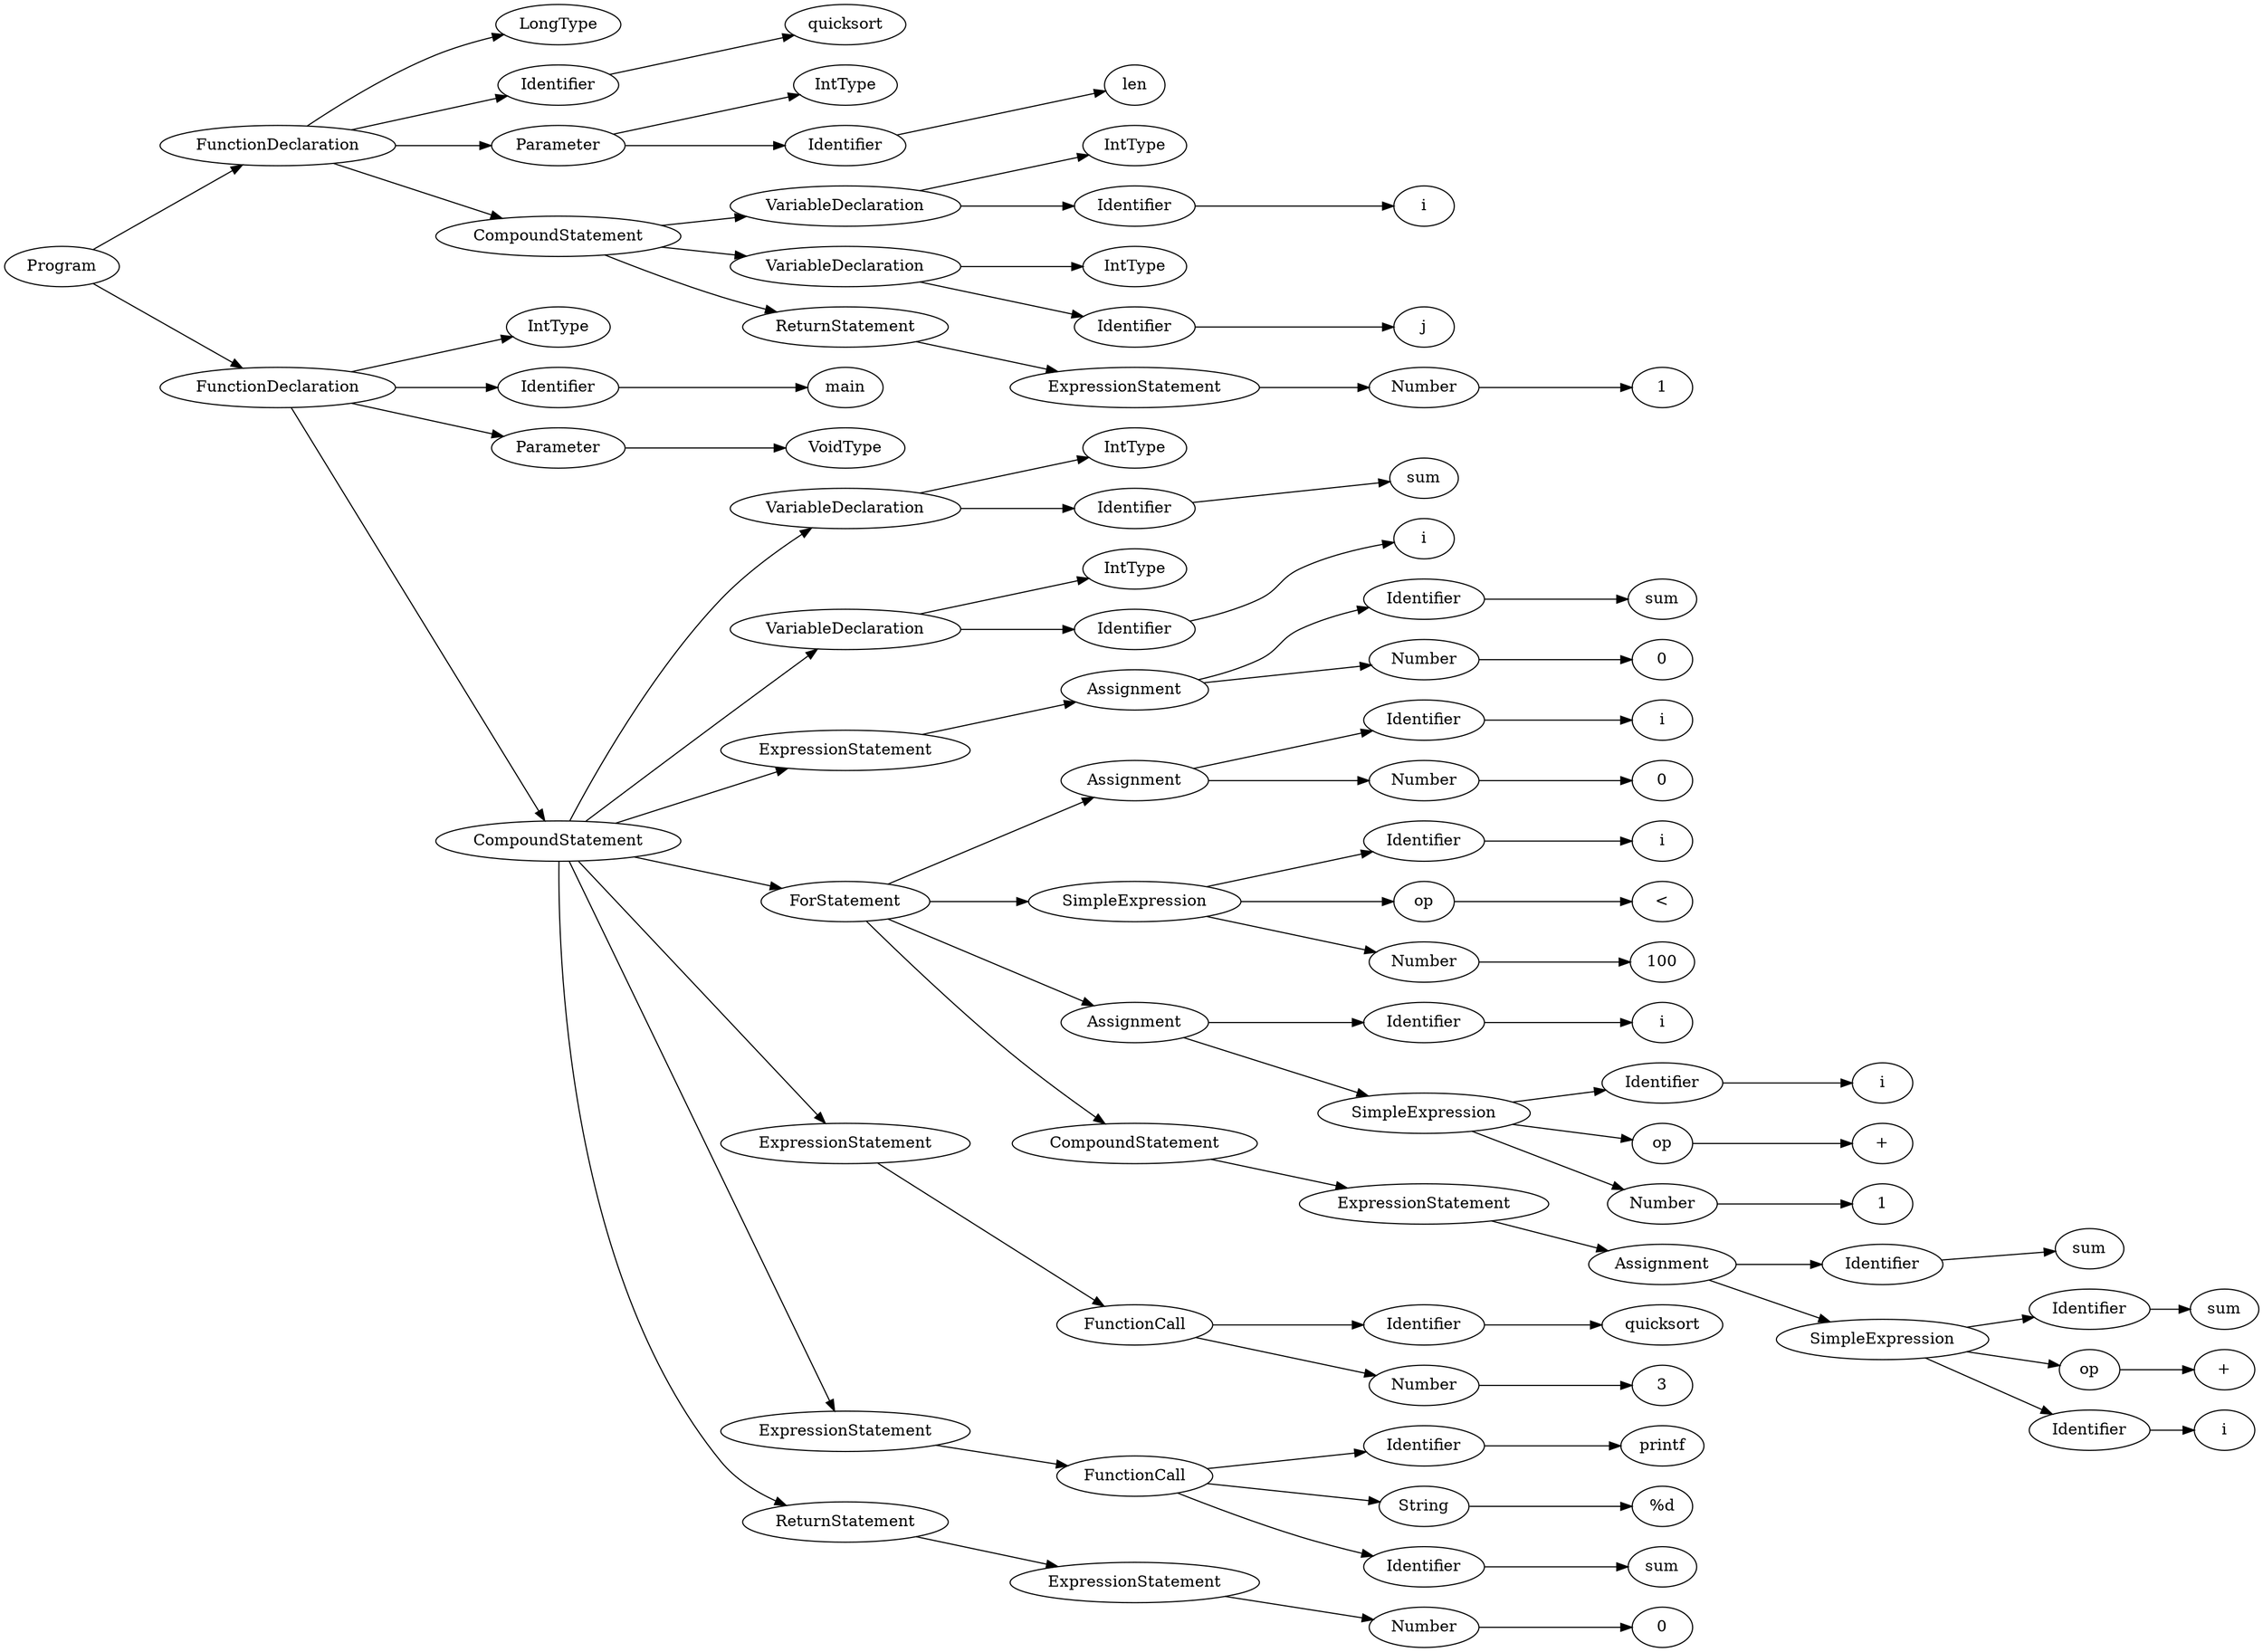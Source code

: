 // Visualization of the Abstract Syntax Tree
digraph AST {
	graph [rankdir=LR]
	Program [label=Program]
	FunctionDeclaration [label=FunctionDeclaration]
	Program -> FunctionDeclaration
	LongType [label=LongType]
	FunctionDeclaration -> LongType
	Identifier [label=Identifier]
	FunctionDeclaration -> Identifier
	quicksort [label=quicksort]
	Identifier -> quicksort
	Parameter [label=Parameter]
	FunctionDeclaration -> Parameter
	IntType [label=IntType]
	Parameter -> IntType
	Identifier7 [label=Identifier]
	Parameter -> Identifier7
	len [label=len]
	Identifier7 -> len
	CompoundStatement [label=CompoundStatement]
	FunctionDeclaration -> CompoundStatement
	VariableDeclaration [label=VariableDeclaration]
	CompoundStatement -> VariableDeclaration
	IntType11 [label=IntType]
	VariableDeclaration -> IntType11
	Identifier12 [label=Identifier]
	VariableDeclaration -> Identifier12
	i [label=i]
	Identifier12 -> i
	VariableDeclaration14 [label=VariableDeclaration]
	CompoundStatement -> VariableDeclaration14
	IntType15 [label=IntType]
	VariableDeclaration14 -> IntType15
	Identifier16 [label=Identifier]
	VariableDeclaration14 -> Identifier16
	j [label=j]
	Identifier16 -> j
	ReturnStatement [label=ReturnStatement]
	CompoundStatement -> ReturnStatement
	ExpressionStatement [label=ExpressionStatement]
	ReturnStatement -> ExpressionStatement
	Number [label=Number]
	ExpressionStatement -> Number
	1 [label=1]
	Number -> 1
	FunctionDeclaration22 [label=FunctionDeclaration]
	Program -> FunctionDeclaration22
	IntType23 [label=IntType]
	FunctionDeclaration22 -> IntType23
	Identifier24 [label=Identifier]
	FunctionDeclaration22 -> Identifier24
	main [label=main]
	Identifier24 -> main
	Parameter26 [label=Parameter]
	FunctionDeclaration22 -> Parameter26
	VoidType [label=VoidType]
	Parameter26 -> VoidType
	CompoundStatement28 [label=CompoundStatement]
	FunctionDeclaration22 -> CompoundStatement28
	VariableDeclaration29 [label=VariableDeclaration]
	CompoundStatement28 -> VariableDeclaration29
	IntType30 [label=IntType]
	VariableDeclaration29 -> IntType30
	Identifier31 [label=Identifier]
	VariableDeclaration29 -> Identifier31
	sum [label=sum]
	Identifier31 -> sum
	VariableDeclaration33 [label=VariableDeclaration]
	CompoundStatement28 -> VariableDeclaration33
	IntType34 [label=IntType]
	VariableDeclaration33 -> IntType34
	Identifier35 [label=Identifier]
	VariableDeclaration33 -> Identifier35
	i36 [label=i]
	Identifier35 -> i36
	ExpressionStatement37 [label=ExpressionStatement]
	CompoundStatement28 -> ExpressionStatement37
	Assignment [label=Assignment]
	ExpressionStatement37 -> Assignment
	Identifier39 [label=Identifier]
	Assignment -> Identifier39
	sum40 [label=sum]
	Identifier39 -> sum40
	Number41 [label=Number]
	Assignment -> Number41
	0 [label=0]
	Number41 -> 0
	ForStatement [label=ForStatement]
	CompoundStatement28 -> ForStatement
	Assignment44 [label=Assignment]
	ForStatement -> Assignment44
	Identifier45 [label=Identifier]
	Assignment44 -> Identifier45
	i46 [label=i]
	Identifier45 -> i46
	Number47 [label=Number]
	Assignment44 -> Number47
	048 [label=0]
	Number47 -> 048
	SimpleExpression [label=SimpleExpression]
	ForStatement -> SimpleExpression
	Identifier50 [label=Identifier]
	SimpleExpression -> Identifier50
	i51 [label=i]
	Identifier50 -> i51
	op [label=op]
	SimpleExpression -> op
	"<" [label="<"]
	op -> "<"
	Number54 [label=Number]
	SimpleExpression -> Number54
	100 [label=100]
	Number54 -> 100
	Assignment56 [label=Assignment]
	ForStatement -> Assignment56
	Identifier57 [label=Identifier]
	Assignment56 -> Identifier57
	i58 [label=i]
	Identifier57 -> i58
	SimpleExpression59 [label=SimpleExpression]
	Assignment56 -> SimpleExpression59
	Identifier60 [label=Identifier]
	SimpleExpression59 -> Identifier60
	i61 [label=i]
	Identifier60 -> i61
	op62 [label=op]
	SimpleExpression59 -> op62
	"+" [label="+"]
	op62 -> "+"
	Number64 [label=Number]
	SimpleExpression59 -> Number64
	165 [label=1]
	Number64 -> 165
	CompoundStatement66 [label=CompoundStatement]
	ForStatement -> CompoundStatement66
	ExpressionStatement67 [label=ExpressionStatement]
	CompoundStatement66 -> ExpressionStatement67
	Assignment68 [label=Assignment]
	ExpressionStatement67 -> Assignment68
	Identifier69 [label=Identifier]
	Assignment68 -> Identifier69
	sum70 [label=sum]
	Identifier69 -> sum70
	SimpleExpression71 [label=SimpleExpression]
	Assignment68 -> SimpleExpression71
	Identifier72 [label=Identifier]
	SimpleExpression71 -> Identifier72
	sum73 [label=sum]
	Identifier72 -> sum73
	op74 [label=op]
	SimpleExpression71 -> op74
	"+75" [label="+"]
	op74 -> "+75"
	Identifier76 [label=Identifier]
	SimpleExpression71 -> Identifier76
	i77 [label=i]
	Identifier76 -> i77
	ExpressionStatement78 [label=ExpressionStatement]
	CompoundStatement28 -> ExpressionStatement78
	FunctionCall [label=FunctionCall]
	ExpressionStatement78 -> FunctionCall
	Identifier80 [label=Identifier]
	FunctionCall -> Identifier80
	quicksort81 [label=quicksort]
	Identifier80 -> quicksort81
	Number82 [label=Number]
	FunctionCall -> Number82
	3 [label=3]
	Number82 -> 3
	ExpressionStatement84 [label=ExpressionStatement]
	CompoundStatement28 -> ExpressionStatement84
	FunctionCall85 [label=FunctionCall]
	ExpressionStatement84 -> FunctionCall85
	Identifier86 [label=Identifier]
	FunctionCall85 -> Identifier86
	printf [label=printf]
	Identifier86 -> printf
	String [label=String]
	FunctionCall85 -> String
	"%d
" [label="%d
"]
	String -> "%d
"
	Identifier90 [label=Identifier]
	FunctionCall85 -> Identifier90
	sum91 [label=sum]
	Identifier90 -> sum91
	ReturnStatement92 [label=ReturnStatement]
	CompoundStatement28 -> ReturnStatement92
	ExpressionStatement93 [label=ExpressionStatement]
	ReturnStatement92 -> ExpressionStatement93
	Number94 [label=Number]
	ExpressionStatement93 -> Number94
	095 [label=0]
	Number94 -> 095
}
